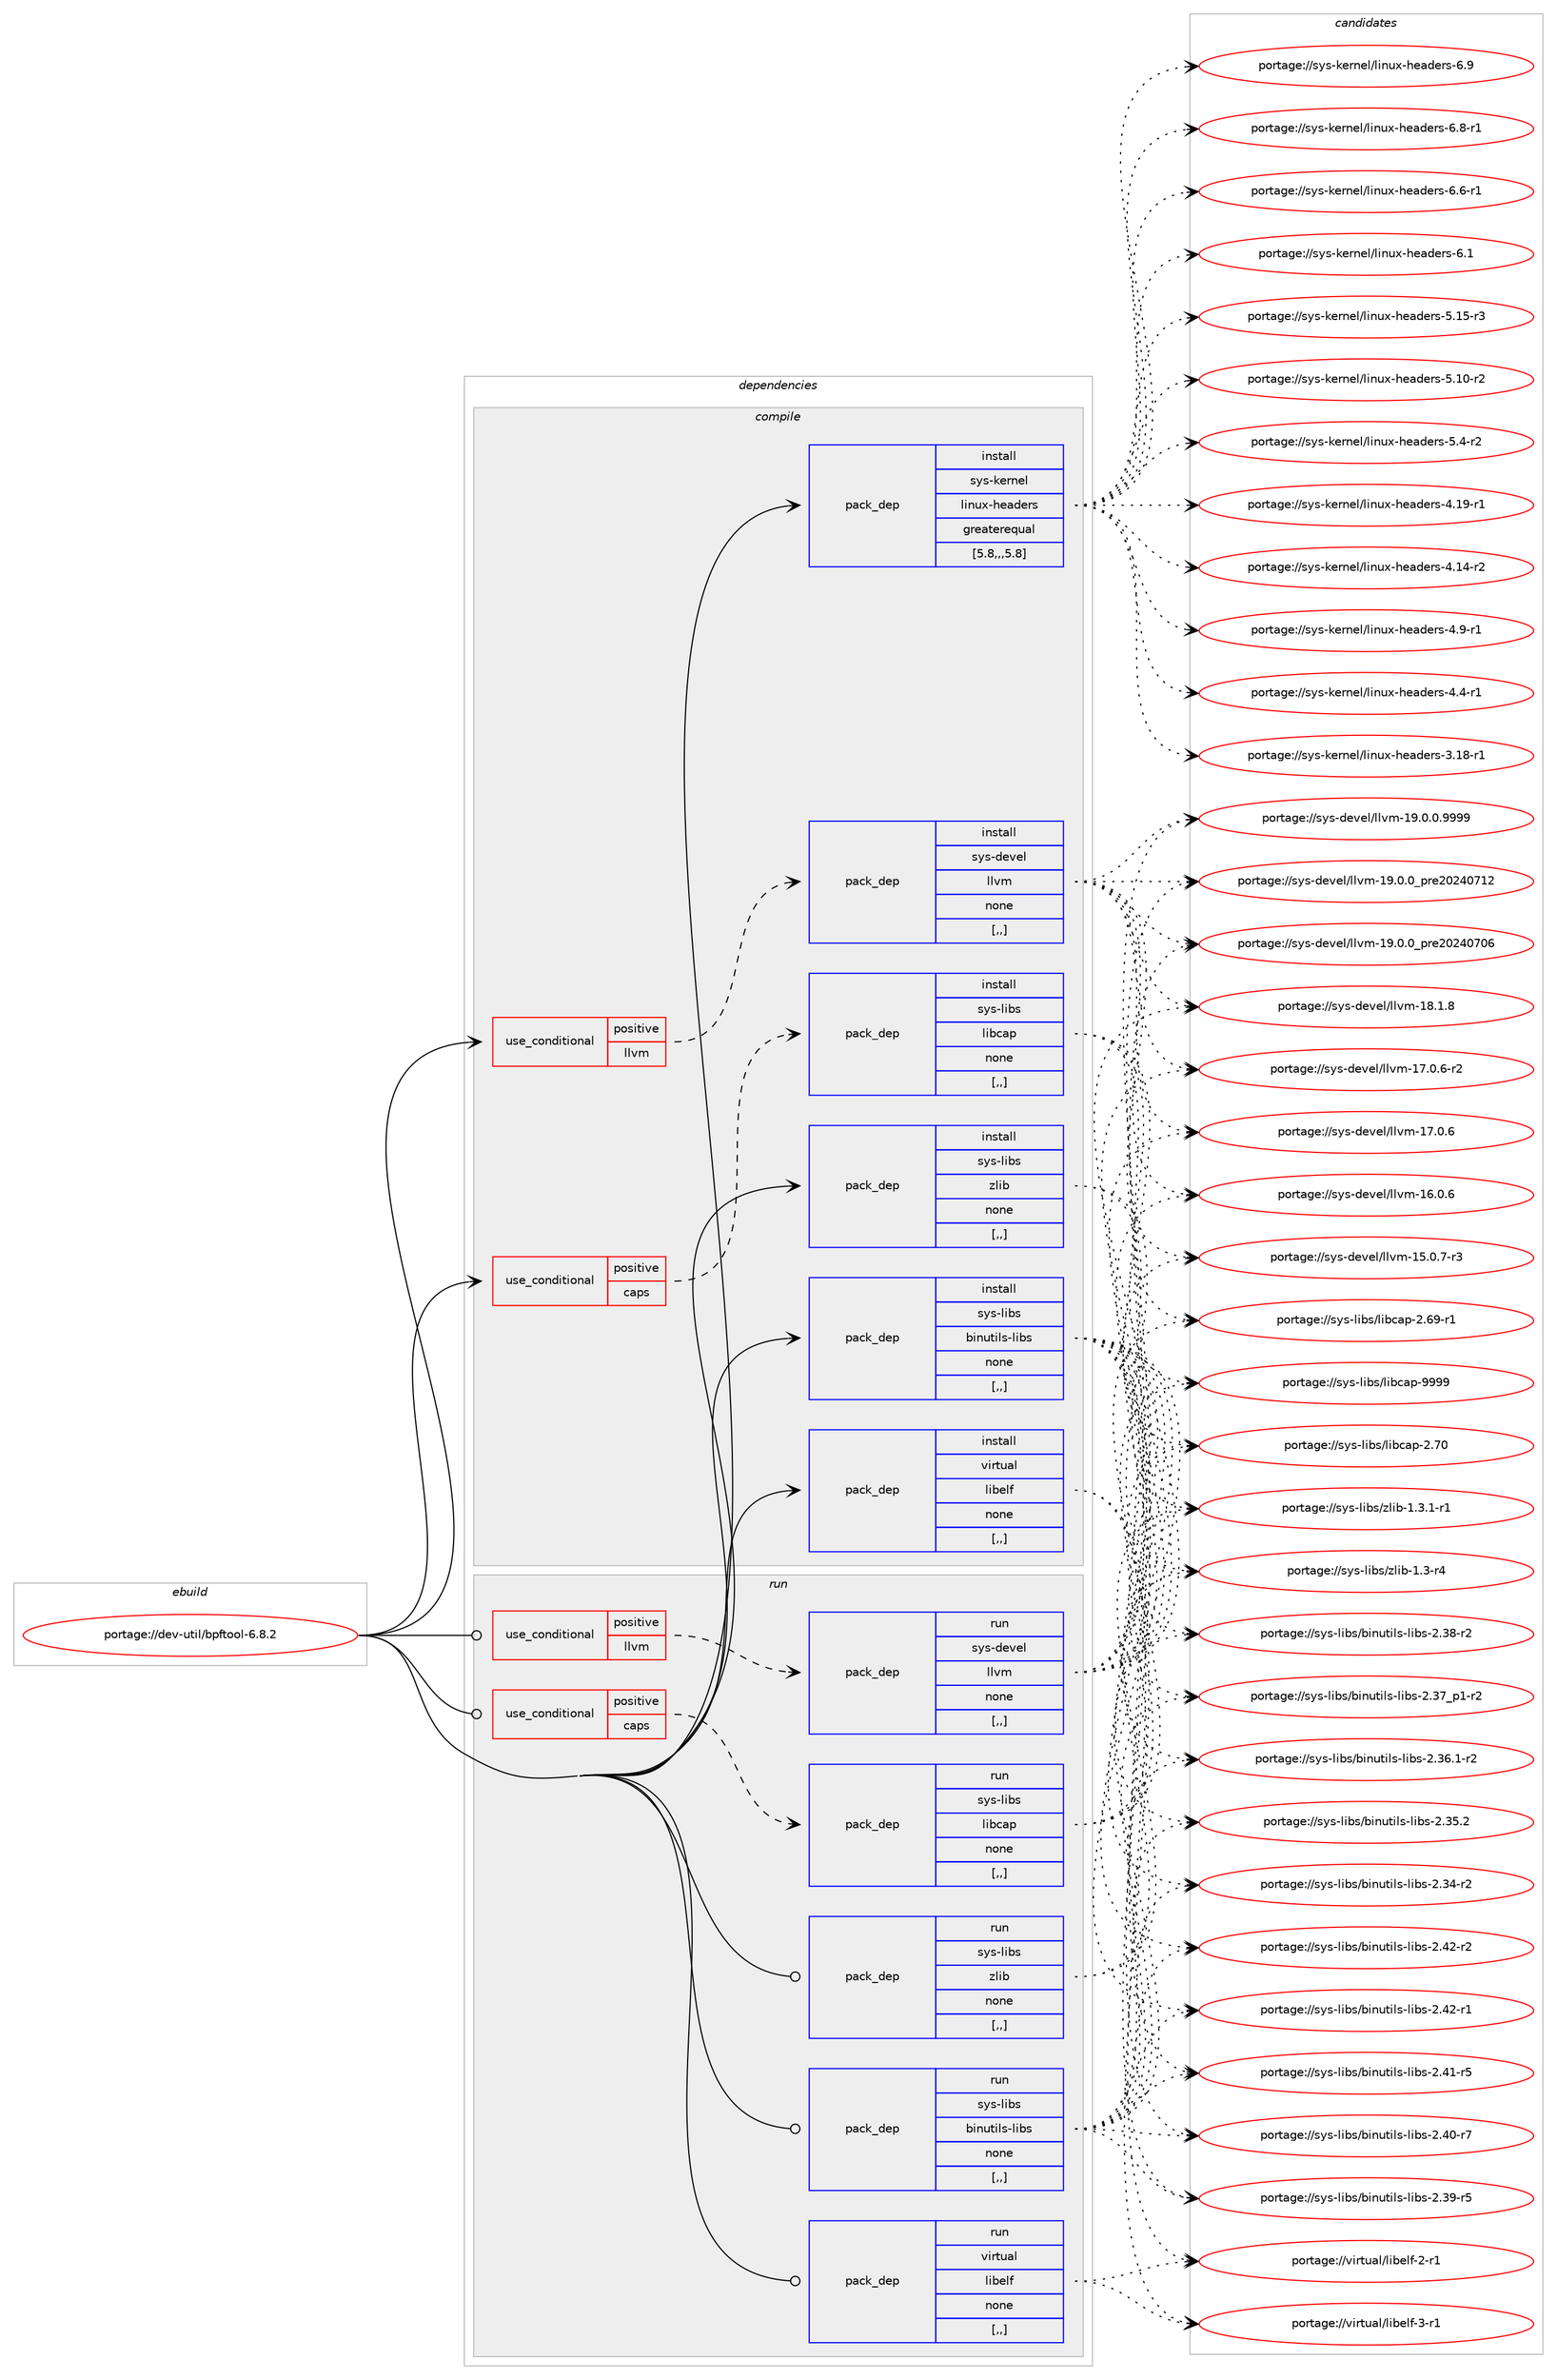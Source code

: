 digraph prolog {

# *************
# Graph options
# *************

newrank=true;
concentrate=true;
compound=true;
graph [rankdir=LR,fontname=Helvetica,fontsize=10,ranksep=1.5];#, ranksep=2.5, nodesep=0.2];
edge  [arrowhead=vee];
node  [fontname=Helvetica,fontsize=10];

# **********
# The ebuild
# **********

subgraph cluster_leftcol {
color=gray;
label=<<i>ebuild</i>>;
id [label="portage://dev-util/bpftool-6.8.2", color=red, width=4, href="../dev-util/bpftool-6.8.2.svg"];
}

# ****************
# The dependencies
# ****************

subgraph cluster_midcol {
color=gray;
label=<<i>dependencies</i>>;
subgraph cluster_compile {
fillcolor="#eeeeee";
style=filled;
label=<<i>compile</i>>;
subgraph cond59102 {
dependency210276 [label=<<TABLE BORDER="0" CELLBORDER="1" CELLSPACING="0" CELLPADDING="4"><TR><TD ROWSPAN="3" CELLPADDING="10">use_conditional</TD></TR><TR><TD>positive</TD></TR><TR><TD>caps</TD></TR></TABLE>>, shape=none, color=red];
subgraph pack149759 {
dependency210277 [label=<<TABLE BORDER="0" CELLBORDER="1" CELLSPACING="0" CELLPADDING="4" WIDTH="220"><TR><TD ROWSPAN="6" CELLPADDING="30">pack_dep</TD></TR><TR><TD WIDTH="110">install</TD></TR><TR><TD>sys-libs</TD></TR><TR><TD>libcap</TD></TR><TR><TD>none</TD></TR><TR><TD>[,,]</TD></TR></TABLE>>, shape=none, color=blue];
}
dependency210276:e -> dependency210277:w [weight=20,style="dashed",arrowhead="vee"];
}
id:e -> dependency210276:w [weight=20,style="solid",arrowhead="vee"];
subgraph cond59103 {
dependency210278 [label=<<TABLE BORDER="0" CELLBORDER="1" CELLSPACING="0" CELLPADDING="4"><TR><TD ROWSPAN="3" CELLPADDING="10">use_conditional</TD></TR><TR><TD>positive</TD></TR><TR><TD>llvm</TD></TR></TABLE>>, shape=none, color=red];
subgraph pack149760 {
dependency210279 [label=<<TABLE BORDER="0" CELLBORDER="1" CELLSPACING="0" CELLPADDING="4" WIDTH="220"><TR><TD ROWSPAN="6" CELLPADDING="30">pack_dep</TD></TR><TR><TD WIDTH="110">install</TD></TR><TR><TD>sys-devel</TD></TR><TR><TD>llvm</TD></TR><TR><TD>none</TD></TR><TR><TD>[,,]</TD></TR></TABLE>>, shape=none, color=blue];
}
dependency210278:e -> dependency210279:w [weight=20,style="dashed",arrowhead="vee"];
}
id:e -> dependency210278:w [weight=20,style="solid",arrowhead="vee"];
subgraph pack149761 {
dependency210280 [label=<<TABLE BORDER="0" CELLBORDER="1" CELLSPACING="0" CELLPADDING="4" WIDTH="220"><TR><TD ROWSPAN="6" CELLPADDING="30">pack_dep</TD></TR><TR><TD WIDTH="110">install</TD></TR><TR><TD>sys-kernel</TD></TR><TR><TD>linux-headers</TD></TR><TR><TD>greaterequal</TD></TR><TR><TD>[5.8,,,5.8]</TD></TR></TABLE>>, shape=none, color=blue];
}
id:e -> dependency210280:w [weight=20,style="solid",arrowhead="vee"];
subgraph pack149762 {
dependency210281 [label=<<TABLE BORDER="0" CELLBORDER="1" CELLSPACING="0" CELLPADDING="4" WIDTH="220"><TR><TD ROWSPAN="6" CELLPADDING="30">pack_dep</TD></TR><TR><TD WIDTH="110">install</TD></TR><TR><TD>sys-libs</TD></TR><TR><TD>binutils-libs</TD></TR><TR><TD>none</TD></TR><TR><TD>[,,]</TD></TR></TABLE>>, shape=none, color=blue];
}
id:e -> dependency210281:w [weight=20,style="solid",arrowhead="vee"];
subgraph pack149763 {
dependency210282 [label=<<TABLE BORDER="0" CELLBORDER="1" CELLSPACING="0" CELLPADDING="4" WIDTH="220"><TR><TD ROWSPAN="6" CELLPADDING="30">pack_dep</TD></TR><TR><TD WIDTH="110">install</TD></TR><TR><TD>sys-libs</TD></TR><TR><TD>zlib</TD></TR><TR><TD>none</TD></TR><TR><TD>[,,]</TD></TR></TABLE>>, shape=none, color=blue];
}
id:e -> dependency210282:w [weight=20,style="solid",arrowhead="vee"];
subgraph pack149764 {
dependency210283 [label=<<TABLE BORDER="0" CELLBORDER="1" CELLSPACING="0" CELLPADDING="4" WIDTH="220"><TR><TD ROWSPAN="6" CELLPADDING="30">pack_dep</TD></TR><TR><TD WIDTH="110">install</TD></TR><TR><TD>virtual</TD></TR><TR><TD>libelf</TD></TR><TR><TD>none</TD></TR><TR><TD>[,,]</TD></TR></TABLE>>, shape=none, color=blue];
}
id:e -> dependency210283:w [weight=20,style="solid",arrowhead="vee"];
}
subgraph cluster_compileandrun {
fillcolor="#eeeeee";
style=filled;
label=<<i>compile and run</i>>;
}
subgraph cluster_run {
fillcolor="#eeeeee";
style=filled;
label=<<i>run</i>>;
subgraph cond59104 {
dependency210284 [label=<<TABLE BORDER="0" CELLBORDER="1" CELLSPACING="0" CELLPADDING="4"><TR><TD ROWSPAN="3" CELLPADDING="10">use_conditional</TD></TR><TR><TD>positive</TD></TR><TR><TD>caps</TD></TR></TABLE>>, shape=none, color=red];
subgraph pack149765 {
dependency210285 [label=<<TABLE BORDER="0" CELLBORDER="1" CELLSPACING="0" CELLPADDING="4" WIDTH="220"><TR><TD ROWSPAN="6" CELLPADDING="30">pack_dep</TD></TR><TR><TD WIDTH="110">run</TD></TR><TR><TD>sys-libs</TD></TR><TR><TD>libcap</TD></TR><TR><TD>none</TD></TR><TR><TD>[,,]</TD></TR></TABLE>>, shape=none, color=blue];
}
dependency210284:e -> dependency210285:w [weight=20,style="dashed",arrowhead="vee"];
}
id:e -> dependency210284:w [weight=20,style="solid",arrowhead="odot"];
subgraph cond59105 {
dependency210286 [label=<<TABLE BORDER="0" CELLBORDER="1" CELLSPACING="0" CELLPADDING="4"><TR><TD ROWSPAN="3" CELLPADDING="10">use_conditional</TD></TR><TR><TD>positive</TD></TR><TR><TD>llvm</TD></TR></TABLE>>, shape=none, color=red];
subgraph pack149766 {
dependency210287 [label=<<TABLE BORDER="0" CELLBORDER="1" CELLSPACING="0" CELLPADDING="4" WIDTH="220"><TR><TD ROWSPAN="6" CELLPADDING="30">pack_dep</TD></TR><TR><TD WIDTH="110">run</TD></TR><TR><TD>sys-devel</TD></TR><TR><TD>llvm</TD></TR><TR><TD>none</TD></TR><TR><TD>[,,]</TD></TR></TABLE>>, shape=none, color=blue];
}
dependency210286:e -> dependency210287:w [weight=20,style="dashed",arrowhead="vee"];
}
id:e -> dependency210286:w [weight=20,style="solid",arrowhead="odot"];
subgraph pack149767 {
dependency210288 [label=<<TABLE BORDER="0" CELLBORDER="1" CELLSPACING="0" CELLPADDING="4" WIDTH="220"><TR><TD ROWSPAN="6" CELLPADDING="30">pack_dep</TD></TR><TR><TD WIDTH="110">run</TD></TR><TR><TD>sys-libs</TD></TR><TR><TD>binutils-libs</TD></TR><TR><TD>none</TD></TR><TR><TD>[,,]</TD></TR></TABLE>>, shape=none, color=blue];
}
id:e -> dependency210288:w [weight=20,style="solid",arrowhead="odot"];
subgraph pack149768 {
dependency210289 [label=<<TABLE BORDER="0" CELLBORDER="1" CELLSPACING="0" CELLPADDING="4" WIDTH="220"><TR><TD ROWSPAN="6" CELLPADDING="30">pack_dep</TD></TR><TR><TD WIDTH="110">run</TD></TR><TR><TD>sys-libs</TD></TR><TR><TD>zlib</TD></TR><TR><TD>none</TD></TR><TR><TD>[,,]</TD></TR></TABLE>>, shape=none, color=blue];
}
id:e -> dependency210289:w [weight=20,style="solid",arrowhead="odot"];
subgraph pack149769 {
dependency210290 [label=<<TABLE BORDER="0" CELLBORDER="1" CELLSPACING="0" CELLPADDING="4" WIDTH="220"><TR><TD ROWSPAN="6" CELLPADDING="30">pack_dep</TD></TR><TR><TD WIDTH="110">run</TD></TR><TR><TD>virtual</TD></TR><TR><TD>libelf</TD></TR><TR><TD>none</TD></TR><TR><TD>[,,]</TD></TR></TABLE>>, shape=none, color=blue];
}
id:e -> dependency210290:w [weight=20,style="solid",arrowhead="odot"];
}
}

# **************
# The candidates
# **************

subgraph cluster_choices {
rank=same;
color=gray;
label=<<i>candidates</i>>;

subgraph choice149759 {
color=black;
nodesep=1;
choice1151211154510810598115471081059899971124557575757 [label="portage://sys-libs/libcap-9999", color=red, width=4,href="../sys-libs/libcap-9999.svg"];
choice1151211154510810598115471081059899971124550465548 [label="portage://sys-libs/libcap-2.70", color=red, width=4,href="../sys-libs/libcap-2.70.svg"];
choice11512111545108105981154710810598999711245504654574511449 [label="portage://sys-libs/libcap-2.69-r1", color=red, width=4,href="../sys-libs/libcap-2.69-r1.svg"];
dependency210277:e -> choice1151211154510810598115471081059899971124557575757:w [style=dotted,weight="100"];
dependency210277:e -> choice1151211154510810598115471081059899971124550465548:w [style=dotted,weight="100"];
dependency210277:e -> choice11512111545108105981154710810598999711245504654574511449:w [style=dotted,weight="100"];
}
subgraph choice149760 {
color=black;
nodesep=1;
choice1151211154510010111810110847108108118109454957464846484657575757 [label="portage://sys-devel/llvm-19.0.0.9999", color=red, width=4,href="../sys-devel/llvm-19.0.0.9999.svg"];
choice115121115451001011181011084710810811810945495746484648951121141015048505248554950 [label="portage://sys-devel/llvm-19.0.0_pre20240712", color=red, width=4,href="../sys-devel/llvm-19.0.0_pre20240712.svg"];
choice115121115451001011181011084710810811810945495746484648951121141015048505248554854 [label="portage://sys-devel/llvm-19.0.0_pre20240706", color=red, width=4,href="../sys-devel/llvm-19.0.0_pre20240706.svg"];
choice115121115451001011181011084710810811810945495646494656 [label="portage://sys-devel/llvm-18.1.8", color=red, width=4,href="../sys-devel/llvm-18.1.8.svg"];
choice1151211154510010111810110847108108118109454955464846544511450 [label="portage://sys-devel/llvm-17.0.6-r2", color=red, width=4,href="../sys-devel/llvm-17.0.6-r2.svg"];
choice115121115451001011181011084710810811810945495546484654 [label="portage://sys-devel/llvm-17.0.6", color=red, width=4,href="../sys-devel/llvm-17.0.6.svg"];
choice115121115451001011181011084710810811810945495446484654 [label="portage://sys-devel/llvm-16.0.6", color=red, width=4,href="../sys-devel/llvm-16.0.6.svg"];
choice1151211154510010111810110847108108118109454953464846554511451 [label="portage://sys-devel/llvm-15.0.7-r3", color=red, width=4,href="../sys-devel/llvm-15.0.7-r3.svg"];
dependency210279:e -> choice1151211154510010111810110847108108118109454957464846484657575757:w [style=dotted,weight="100"];
dependency210279:e -> choice115121115451001011181011084710810811810945495746484648951121141015048505248554950:w [style=dotted,weight="100"];
dependency210279:e -> choice115121115451001011181011084710810811810945495746484648951121141015048505248554854:w [style=dotted,weight="100"];
dependency210279:e -> choice115121115451001011181011084710810811810945495646494656:w [style=dotted,weight="100"];
dependency210279:e -> choice1151211154510010111810110847108108118109454955464846544511450:w [style=dotted,weight="100"];
dependency210279:e -> choice115121115451001011181011084710810811810945495546484654:w [style=dotted,weight="100"];
dependency210279:e -> choice115121115451001011181011084710810811810945495446484654:w [style=dotted,weight="100"];
dependency210279:e -> choice1151211154510010111810110847108108118109454953464846554511451:w [style=dotted,weight="100"];
}
subgraph choice149761 {
color=black;
nodesep=1;
choice1151211154510710111411010110847108105110117120451041019710010111411545544657 [label="portage://sys-kernel/linux-headers-6.9", color=red, width=4,href="../sys-kernel/linux-headers-6.9.svg"];
choice11512111545107101114110101108471081051101171204510410197100101114115455446564511449 [label="portage://sys-kernel/linux-headers-6.8-r1", color=red, width=4,href="../sys-kernel/linux-headers-6.8-r1.svg"];
choice11512111545107101114110101108471081051101171204510410197100101114115455446544511449 [label="portage://sys-kernel/linux-headers-6.6-r1", color=red, width=4,href="../sys-kernel/linux-headers-6.6-r1.svg"];
choice1151211154510710111411010110847108105110117120451041019710010111411545544649 [label="portage://sys-kernel/linux-headers-6.1", color=red, width=4,href="../sys-kernel/linux-headers-6.1.svg"];
choice1151211154510710111411010110847108105110117120451041019710010111411545534649534511451 [label="portage://sys-kernel/linux-headers-5.15-r3", color=red, width=4,href="../sys-kernel/linux-headers-5.15-r3.svg"];
choice1151211154510710111411010110847108105110117120451041019710010111411545534649484511450 [label="portage://sys-kernel/linux-headers-5.10-r2", color=red, width=4,href="../sys-kernel/linux-headers-5.10-r2.svg"];
choice11512111545107101114110101108471081051101171204510410197100101114115455346524511450 [label="portage://sys-kernel/linux-headers-5.4-r2", color=red, width=4,href="../sys-kernel/linux-headers-5.4-r2.svg"];
choice1151211154510710111411010110847108105110117120451041019710010111411545524649574511449 [label="portage://sys-kernel/linux-headers-4.19-r1", color=red, width=4,href="../sys-kernel/linux-headers-4.19-r1.svg"];
choice1151211154510710111411010110847108105110117120451041019710010111411545524649524511450 [label="portage://sys-kernel/linux-headers-4.14-r2", color=red, width=4,href="../sys-kernel/linux-headers-4.14-r2.svg"];
choice11512111545107101114110101108471081051101171204510410197100101114115455246574511449 [label="portage://sys-kernel/linux-headers-4.9-r1", color=red, width=4,href="../sys-kernel/linux-headers-4.9-r1.svg"];
choice11512111545107101114110101108471081051101171204510410197100101114115455246524511449 [label="portage://sys-kernel/linux-headers-4.4-r1", color=red, width=4,href="../sys-kernel/linux-headers-4.4-r1.svg"];
choice1151211154510710111411010110847108105110117120451041019710010111411545514649564511449 [label="portage://sys-kernel/linux-headers-3.18-r1", color=red, width=4,href="../sys-kernel/linux-headers-3.18-r1.svg"];
dependency210280:e -> choice1151211154510710111411010110847108105110117120451041019710010111411545544657:w [style=dotted,weight="100"];
dependency210280:e -> choice11512111545107101114110101108471081051101171204510410197100101114115455446564511449:w [style=dotted,weight="100"];
dependency210280:e -> choice11512111545107101114110101108471081051101171204510410197100101114115455446544511449:w [style=dotted,weight="100"];
dependency210280:e -> choice1151211154510710111411010110847108105110117120451041019710010111411545544649:w [style=dotted,weight="100"];
dependency210280:e -> choice1151211154510710111411010110847108105110117120451041019710010111411545534649534511451:w [style=dotted,weight="100"];
dependency210280:e -> choice1151211154510710111411010110847108105110117120451041019710010111411545534649484511450:w [style=dotted,weight="100"];
dependency210280:e -> choice11512111545107101114110101108471081051101171204510410197100101114115455346524511450:w [style=dotted,weight="100"];
dependency210280:e -> choice1151211154510710111411010110847108105110117120451041019710010111411545524649574511449:w [style=dotted,weight="100"];
dependency210280:e -> choice1151211154510710111411010110847108105110117120451041019710010111411545524649524511450:w [style=dotted,weight="100"];
dependency210280:e -> choice11512111545107101114110101108471081051101171204510410197100101114115455246574511449:w [style=dotted,weight="100"];
dependency210280:e -> choice11512111545107101114110101108471081051101171204510410197100101114115455246524511449:w [style=dotted,weight="100"];
dependency210280:e -> choice1151211154510710111411010110847108105110117120451041019710010111411545514649564511449:w [style=dotted,weight="100"];
}
subgraph choice149762 {
color=black;
nodesep=1;
choice11512111545108105981154798105110117116105108115451081059811545504652504511450 [label="portage://sys-libs/binutils-libs-2.42-r2", color=red, width=4,href="../sys-libs/binutils-libs-2.42-r2.svg"];
choice11512111545108105981154798105110117116105108115451081059811545504652504511449 [label="portage://sys-libs/binutils-libs-2.42-r1", color=red, width=4,href="../sys-libs/binutils-libs-2.42-r1.svg"];
choice11512111545108105981154798105110117116105108115451081059811545504652494511453 [label="portage://sys-libs/binutils-libs-2.41-r5", color=red, width=4,href="../sys-libs/binutils-libs-2.41-r5.svg"];
choice11512111545108105981154798105110117116105108115451081059811545504652484511455 [label="portage://sys-libs/binutils-libs-2.40-r7", color=red, width=4,href="../sys-libs/binutils-libs-2.40-r7.svg"];
choice11512111545108105981154798105110117116105108115451081059811545504651574511453 [label="portage://sys-libs/binutils-libs-2.39-r5", color=red, width=4,href="../sys-libs/binutils-libs-2.39-r5.svg"];
choice11512111545108105981154798105110117116105108115451081059811545504651564511450 [label="portage://sys-libs/binutils-libs-2.38-r2", color=red, width=4,href="../sys-libs/binutils-libs-2.38-r2.svg"];
choice115121115451081059811547981051101171161051081154510810598115455046515595112494511450 [label="portage://sys-libs/binutils-libs-2.37_p1-r2", color=red, width=4,href="../sys-libs/binutils-libs-2.37_p1-r2.svg"];
choice115121115451081059811547981051101171161051081154510810598115455046515446494511450 [label="portage://sys-libs/binutils-libs-2.36.1-r2", color=red, width=4,href="../sys-libs/binutils-libs-2.36.1-r2.svg"];
choice11512111545108105981154798105110117116105108115451081059811545504651534650 [label="portage://sys-libs/binutils-libs-2.35.2", color=red, width=4,href="../sys-libs/binutils-libs-2.35.2.svg"];
choice11512111545108105981154798105110117116105108115451081059811545504651524511450 [label="portage://sys-libs/binutils-libs-2.34-r2", color=red, width=4,href="../sys-libs/binutils-libs-2.34-r2.svg"];
dependency210281:e -> choice11512111545108105981154798105110117116105108115451081059811545504652504511450:w [style=dotted,weight="100"];
dependency210281:e -> choice11512111545108105981154798105110117116105108115451081059811545504652504511449:w [style=dotted,weight="100"];
dependency210281:e -> choice11512111545108105981154798105110117116105108115451081059811545504652494511453:w [style=dotted,weight="100"];
dependency210281:e -> choice11512111545108105981154798105110117116105108115451081059811545504652484511455:w [style=dotted,weight="100"];
dependency210281:e -> choice11512111545108105981154798105110117116105108115451081059811545504651574511453:w [style=dotted,weight="100"];
dependency210281:e -> choice11512111545108105981154798105110117116105108115451081059811545504651564511450:w [style=dotted,weight="100"];
dependency210281:e -> choice115121115451081059811547981051101171161051081154510810598115455046515595112494511450:w [style=dotted,weight="100"];
dependency210281:e -> choice115121115451081059811547981051101171161051081154510810598115455046515446494511450:w [style=dotted,weight="100"];
dependency210281:e -> choice11512111545108105981154798105110117116105108115451081059811545504651534650:w [style=dotted,weight="100"];
dependency210281:e -> choice11512111545108105981154798105110117116105108115451081059811545504651524511450:w [style=dotted,weight="100"];
}
subgraph choice149763 {
color=black;
nodesep=1;
choice115121115451081059811547122108105984549465146494511449 [label="portage://sys-libs/zlib-1.3.1-r1", color=red, width=4,href="../sys-libs/zlib-1.3.1-r1.svg"];
choice11512111545108105981154712210810598454946514511452 [label="portage://sys-libs/zlib-1.3-r4", color=red, width=4,href="../sys-libs/zlib-1.3-r4.svg"];
dependency210282:e -> choice115121115451081059811547122108105984549465146494511449:w [style=dotted,weight="100"];
dependency210282:e -> choice11512111545108105981154712210810598454946514511452:w [style=dotted,weight="100"];
}
subgraph choice149764 {
color=black;
nodesep=1;
choice11810511411611797108471081059810110810245514511449 [label="portage://virtual/libelf-3-r1", color=red, width=4,href="../virtual/libelf-3-r1.svg"];
choice11810511411611797108471081059810110810245504511449 [label="portage://virtual/libelf-2-r1", color=red, width=4,href="../virtual/libelf-2-r1.svg"];
dependency210283:e -> choice11810511411611797108471081059810110810245514511449:w [style=dotted,weight="100"];
dependency210283:e -> choice11810511411611797108471081059810110810245504511449:w [style=dotted,weight="100"];
}
subgraph choice149765 {
color=black;
nodesep=1;
choice1151211154510810598115471081059899971124557575757 [label="portage://sys-libs/libcap-9999", color=red, width=4,href="../sys-libs/libcap-9999.svg"];
choice1151211154510810598115471081059899971124550465548 [label="portage://sys-libs/libcap-2.70", color=red, width=4,href="../sys-libs/libcap-2.70.svg"];
choice11512111545108105981154710810598999711245504654574511449 [label="portage://sys-libs/libcap-2.69-r1", color=red, width=4,href="../sys-libs/libcap-2.69-r1.svg"];
dependency210285:e -> choice1151211154510810598115471081059899971124557575757:w [style=dotted,weight="100"];
dependency210285:e -> choice1151211154510810598115471081059899971124550465548:w [style=dotted,weight="100"];
dependency210285:e -> choice11512111545108105981154710810598999711245504654574511449:w [style=dotted,weight="100"];
}
subgraph choice149766 {
color=black;
nodesep=1;
choice1151211154510010111810110847108108118109454957464846484657575757 [label="portage://sys-devel/llvm-19.0.0.9999", color=red, width=4,href="../sys-devel/llvm-19.0.0.9999.svg"];
choice115121115451001011181011084710810811810945495746484648951121141015048505248554950 [label="portage://sys-devel/llvm-19.0.0_pre20240712", color=red, width=4,href="../sys-devel/llvm-19.0.0_pre20240712.svg"];
choice115121115451001011181011084710810811810945495746484648951121141015048505248554854 [label="portage://sys-devel/llvm-19.0.0_pre20240706", color=red, width=4,href="../sys-devel/llvm-19.0.0_pre20240706.svg"];
choice115121115451001011181011084710810811810945495646494656 [label="portage://sys-devel/llvm-18.1.8", color=red, width=4,href="../sys-devel/llvm-18.1.8.svg"];
choice1151211154510010111810110847108108118109454955464846544511450 [label="portage://sys-devel/llvm-17.0.6-r2", color=red, width=4,href="../sys-devel/llvm-17.0.6-r2.svg"];
choice115121115451001011181011084710810811810945495546484654 [label="portage://sys-devel/llvm-17.0.6", color=red, width=4,href="../sys-devel/llvm-17.0.6.svg"];
choice115121115451001011181011084710810811810945495446484654 [label="portage://sys-devel/llvm-16.0.6", color=red, width=4,href="../sys-devel/llvm-16.0.6.svg"];
choice1151211154510010111810110847108108118109454953464846554511451 [label="portage://sys-devel/llvm-15.0.7-r3", color=red, width=4,href="../sys-devel/llvm-15.0.7-r3.svg"];
dependency210287:e -> choice1151211154510010111810110847108108118109454957464846484657575757:w [style=dotted,weight="100"];
dependency210287:e -> choice115121115451001011181011084710810811810945495746484648951121141015048505248554950:w [style=dotted,weight="100"];
dependency210287:e -> choice115121115451001011181011084710810811810945495746484648951121141015048505248554854:w [style=dotted,weight="100"];
dependency210287:e -> choice115121115451001011181011084710810811810945495646494656:w [style=dotted,weight="100"];
dependency210287:e -> choice1151211154510010111810110847108108118109454955464846544511450:w [style=dotted,weight="100"];
dependency210287:e -> choice115121115451001011181011084710810811810945495546484654:w [style=dotted,weight="100"];
dependency210287:e -> choice115121115451001011181011084710810811810945495446484654:w [style=dotted,weight="100"];
dependency210287:e -> choice1151211154510010111810110847108108118109454953464846554511451:w [style=dotted,weight="100"];
}
subgraph choice149767 {
color=black;
nodesep=1;
choice11512111545108105981154798105110117116105108115451081059811545504652504511450 [label="portage://sys-libs/binutils-libs-2.42-r2", color=red, width=4,href="../sys-libs/binutils-libs-2.42-r2.svg"];
choice11512111545108105981154798105110117116105108115451081059811545504652504511449 [label="portage://sys-libs/binutils-libs-2.42-r1", color=red, width=4,href="../sys-libs/binutils-libs-2.42-r1.svg"];
choice11512111545108105981154798105110117116105108115451081059811545504652494511453 [label="portage://sys-libs/binutils-libs-2.41-r5", color=red, width=4,href="../sys-libs/binutils-libs-2.41-r5.svg"];
choice11512111545108105981154798105110117116105108115451081059811545504652484511455 [label="portage://sys-libs/binutils-libs-2.40-r7", color=red, width=4,href="../sys-libs/binutils-libs-2.40-r7.svg"];
choice11512111545108105981154798105110117116105108115451081059811545504651574511453 [label="portage://sys-libs/binutils-libs-2.39-r5", color=red, width=4,href="../sys-libs/binutils-libs-2.39-r5.svg"];
choice11512111545108105981154798105110117116105108115451081059811545504651564511450 [label="portage://sys-libs/binutils-libs-2.38-r2", color=red, width=4,href="../sys-libs/binutils-libs-2.38-r2.svg"];
choice115121115451081059811547981051101171161051081154510810598115455046515595112494511450 [label="portage://sys-libs/binutils-libs-2.37_p1-r2", color=red, width=4,href="../sys-libs/binutils-libs-2.37_p1-r2.svg"];
choice115121115451081059811547981051101171161051081154510810598115455046515446494511450 [label="portage://sys-libs/binutils-libs-2.36.1-r2", color=red, width=4,href="../sys-libs/binutils-libs-2.36.1-r2.svg"];
choice11512111545108105981154798105110117116105108115451081059811545504651534650 [label="portage://sys-libs/binutils-libs-2.35.2", color=red, width=4,href="../sys-libs/binutils-libs-2.35.2.svg"];
choice11512111545108105981154798105110117116105108115451081059811545504651524511450 [label="portage://sys-libs/binutils-libs-2.34-r2", color=red, width=4,href="../sys-libs/binutils-libs-2.34-r2.svg"];
dependency210288:e -> choice11512111545108105981154798105110117116105108115451081059811545504652504511450:w [style=dotted,weight="100"];
dependency210288:e -> choice11512111545108105981154798105110117116105108115451081059811545504652504511449:w [style=dotted,weight="100"];
dependency210288:e -> choice11512111545108105981154798105110117116105108115451081059811545504652494511453:w [style=dotted,weight="100"];
dependency210288:e -> choice11512111545108105981154798105110117116105108115451081059811545504652484511455:w [style=dotted,weight="100"];
dependency210288:e -> choice11512111545108105981154798105110117116105108115451081059811545504651574511453:w [style=dotted,weight="100"];
dependency210288:e -> choice11512111545108105981154798105110117116105108115451081059811545504651564511450:w [style=dotted,weight="100"];
dependency210288:e -> choice115121115451081059811547981051101171161051081154510810598115455046515595112494511450:w [style=dotted,weight="100"];
dependency210288:e -> choice115121115451081059811547981051101171161051081154510810598115455046515446494511450:w [style=dotted,weight="100"];
dependency210288:e -> choice11512111545108105981154798105110117116105108115451081059811545504651534650:w [style=dotted,weight="100"];
dependency210288:e -> choice11512111545108105981154798105110117116105108115451081059811545504651524511450:w [style=dotted,weight="100"];
}
subgraph choice149768 {
color=black;
nodesep=1;
choice115121115451081059811547122108105984549465146494511449 [label="portage://sys-libs/zlib-1.3.1-r1", color=red, width=4,href="../sys-libs/zlib-1.3.1-r1.svg"];
choice11512111545108105981154712210810598454946514511452 [label="portage://sys-libs/zlib-1.3-r4", color=red, width=4,href="../sys-libs/zlib-1.3-r4.svg"];
dependency210289:e -> choice115121115451081059811547122108105984549465146494511449:w [style=dotted,weight="100"];
dependency210289:e -> choice11512111545108105981154712210810598454946514511452:w [style=dotted,weight="100"];
}
subgraph choice149769 {
color=black;
nodesep=1;
choice11810511411611797108471081059810110810245514511449 [label="portage://virtual/libelf-3-r1", color=red, width=4,href="../virtual/libelf-3-r1.svg"];
choice11810511411611797108471081059810110810245504511449 [label="portage://virtual/libelf-2-r1", color=red, width=4,href="../virtual/libelf-2-r1.svg"];
dependency210290:e -> choice11810511411611797108471081059810110810245514511449:w [style=dotted,weight="100"];
dependency210290:e -> choice11810511411611797108471081059810110810245504511449:w [style=dotted,weight="100"];
}
}

}
